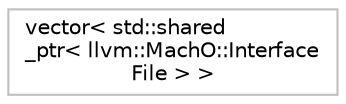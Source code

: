 digraph "Graphical Class Hierarchy"
{
 // LATEX_PDF_SIZE
  bgcolor="transparent";
  edge [fontname="Helvetica",fontsize="10",labelfontname="Helvetica",labelfontsize="10"];
  node [fontname="Helvetica",fontsize="10",shape=record];
  rankdir="LR";
  Node0 [label="vector\< std::shared\l_ptr\< llvm::MachO::Interface\lFile \> \>",height=0.2,width=0.4,color="grey75",tooltip=" "];
}
